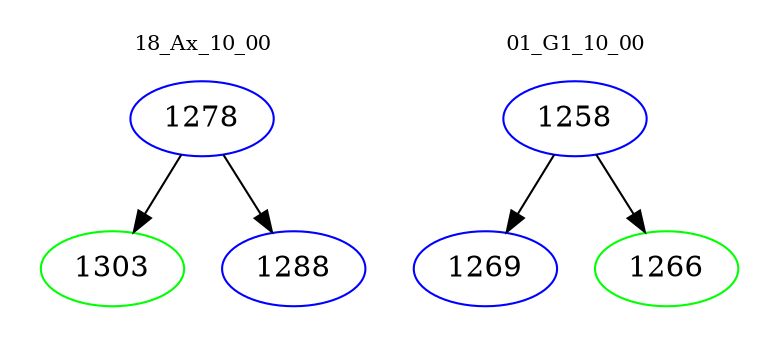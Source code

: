 digraph{
subgraph cluster_0 {
color = white
label = "18_Ax_10_00";
fontsize=10;
T0_1278 [label="1278", color="blue"]
T0_1278 -> T0_1303 [color="black"]
T0_1303 [label="1303", color="green"]
T0_1278 -> T0_1288 [color="black"]
T0_1288 [label="1288", color="blue"]
}
subgraph cluster_1 {
color = white
label = "01_G1_10_00";
fontsize=10;
T1_1258 [label="1258", color="blue"]
T1_1258 -> T1_1269 [color="black"]
T1_1269 [label="1269", color="blue"]
T1_1258 -> T1_1266 [color="black"]
T1_1266 [label="1266", color="green"]
}
}
